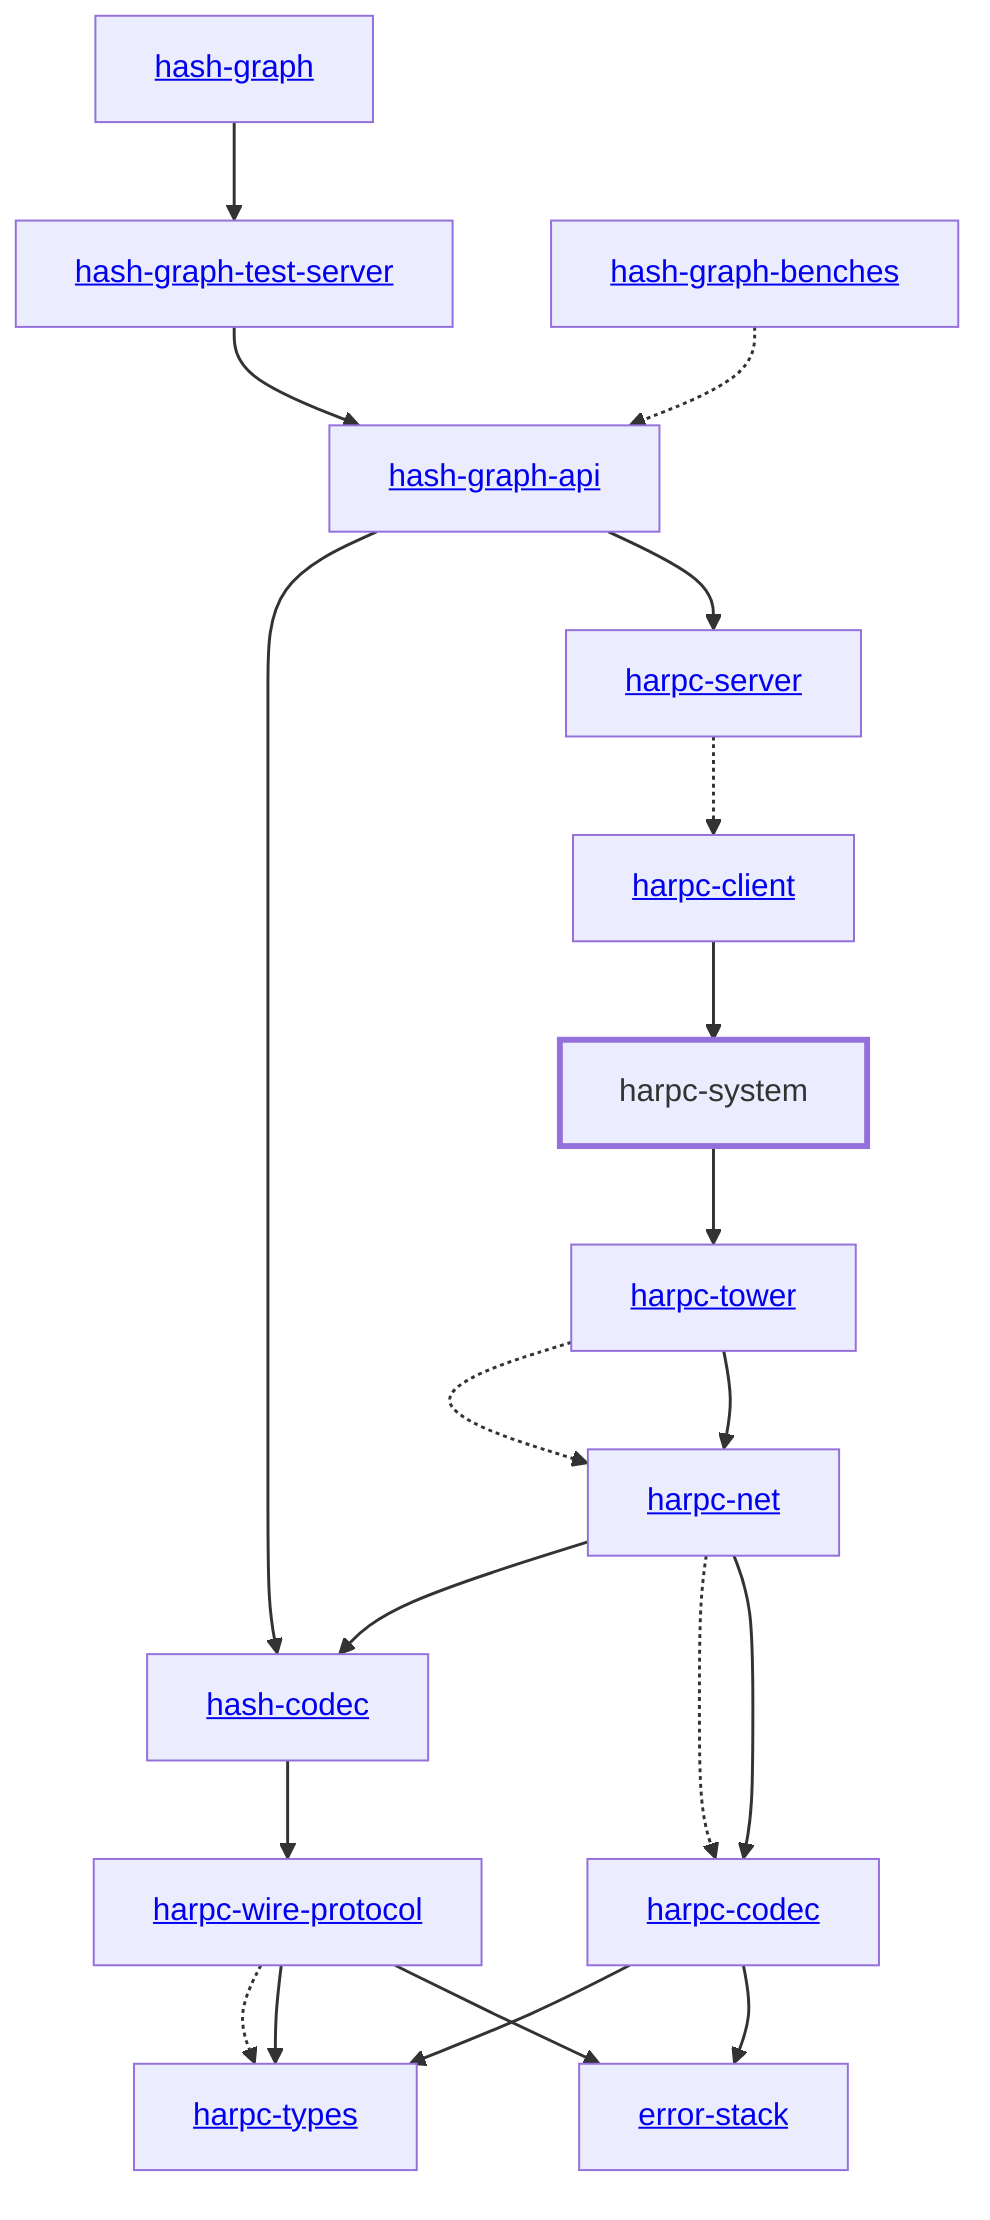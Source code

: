 graph TD
    linkStyle default stroke-width:1.5px
    classDef default stroke-width:1px
    classDef root stroke-width:3px
    classDef dev stroke-width:1px
    classDef build stroke-width:1px
    %% Legend
    %% --> : Normal dependency
    %% -.-> : Dev dependency
    %% ---> : Build dependency
    0[<a href="../hash_graph">hash-graph</a>]
    1[<a href="../hash_codec">hash-codec</a>]
    2[<a href="../hash_graph_api">hash-graph-api</a>]
    3[<a href="../hash_graph_test_server">hash-graph-test-server</a>]
    4[<a href="../harpc_client">harpc-client</a>]
    5[<a href="../harpc_codec">harpc-codec</a>]
    6[<a href="../harpc_net">harpc-net</a>]
    7[<a href="../harpc_server">harpc-server</a>]
    8[harpc-system]
    class 8 root
    9[<a href="../harpc_tower">harpc-tower</a>]
    10[<a href="../harpc_types">harpc-types</a>]
    11[<a href="../harpc_wire_protocol">harpc-wire-protocol</a>]
    12[<a href="../error_stack">error-stack</a>]
    13[<a href="../hash_graph_benches">hash-graph-benches</a>]
    0 --> 3
    1 --> 11
    2 --> 1
    2 --> 7
    3 --> 2
    4 --> 8
    5 --> 10
    5 --> 12
    6 --> 1
    6 -.-> 5
    6 --> 5
    7 -.-> 4
    8 --> 9
    9 -.-> 6
    9 --> 6
    11 -.-> 10
    11 --> 10
    11 --> 12
    13 -.-> 2